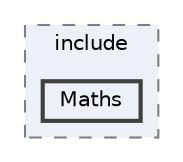 digraph "ege/include/Maths"
{
 // LATEX_PDF_SIZE
  bgcolor="transparent";
  edge [fontname=Helvetica,fontsize=10,labelfontname=Helvetica,labelfontsize=10];
  node [fontname=Helvetica,fontsize=10,shape=box,height=0.2,width=0.4];
  compound=true
  subgraph clusterdir_f0bf0d762f999e8e57fec526e9be73dc {
    graph [ bgcolor="#edf0f7", pencolor="grey50", label="include", fontname=Helvetica,fontsize=10 style="filled,dashed", URL="dir_f0bf0d762f999e8e57fec526e9be73dc.html",tooltip=""]
  dir_2c537786020863deebadd5201bc99f99 [label="Maths", fillcolor="#edf0f7", color="grey25", style="filled,bold", URL="dir_2c537786020863deebadd5201bc99f99.html",tooltip=""];
  }
}
